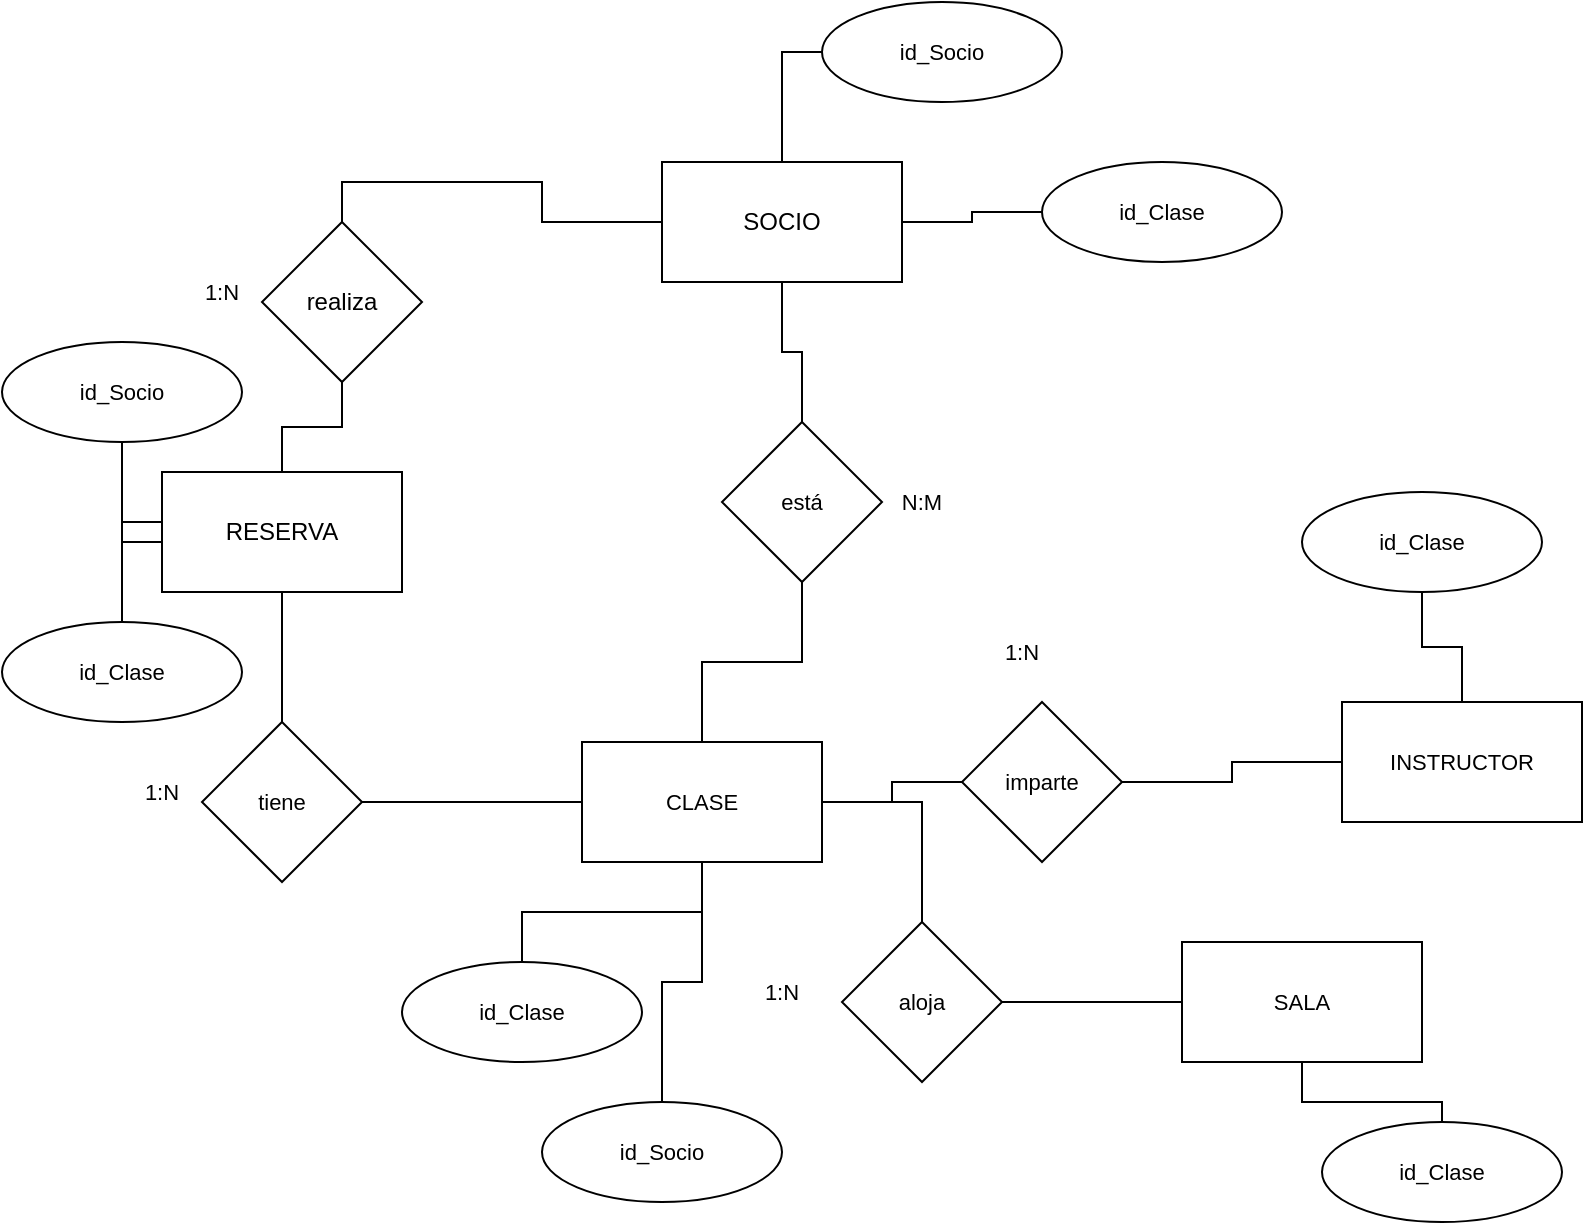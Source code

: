 <mxfile version="28.2.8">
  <diagram name="Página-1" id="XAsMJ1LM5eFohDihfwk2">
    <mxGraphModel dx="976" dy="755" grid="1" gridSize="10" guides="1" tooltips="1" connect="1" arrows="1" fold="1" page="1" pageScale="1" pageWidth="827" pageHeight="1169" math="0" shadow="0">
      <root>
        <mxCell id="0" />
        <mxCell id="1" parent="0" />
        <mxCell id="r2xLntPUADawQUwXZtfC-23" style="edgeStyle=orthogonalEdgeStyle;shape=connector;rounded=0;orthogonalLoop=1;jettySize=auto;html=1;entryX=0.5;entryY=0;entryDx=0;entryDy=0;strokeColor=default;align=center;verticalAlign=middle;fontFamily=Helvetica;fontSize=11;fontColor=default;labelBackgroundColor=default;endArrow=none;endFill=0;" edge="1" parent="1" source="r2xLntPUADawQUwXZtfC-1" target="r2xLntPUADawQUwXZtfC-22">
          <mxGeometry relative="1" as="geometry" />
        </mxCell>
        <mxCell id="r2xLntPUADawQUwXZtfC-27" style="edgeStyle=orthogonalEdgeStyle;shape=connector;rounded=0;orthogonalLoop=1;jettySize=auto;html=1;entryX=0;entryY=0.5;entryDx=0;entryDy=0;strokeColor=default;align=center;verticalAlign=middle;fontFamily=Helvetica;fontSize=11;fontColor=default;labelBackgroundColor=default;endArrow=none;endFill=0;" edge="1" parent="1" source="r2xLntPUADawQUwXZtfC-1" target="r2xLntPUADawQUwXZtfC-26">
          <mxGeometry relative="1" as="geometry" />
        </mxCell>
        <mxCell id="r2xLntPUADawQUwXZtfC-38" style="edgeStyle=orthogonalEdgeStyle;shape=connector;rounded=0;orthogonalLoop=1;jettySize=auto;html=1;strokeColor=default;align=center;verticalAlign=middle;fontFamily=Helvetica;fontSize=11;fontColor=default;labelBackgroundColor=default;endArrow=none;endFill=0;" edge="1" parent="1" source="r2xLntPUADawQUwXZtfC-1" target="r2xLntPUADawQUwXZtfC-37">
          <mxGeometry relative="1" as="geometry" />
        </mxCell>
        <mxCell id="r2xLntPUADawQUwXZtfC-1" value="SOCIO" style="whiteSpace=wrap;html=1;" vertex="1" parent="1">
          <mxGeometry x="340" y="90" width="120" height="60" as="geometry" />
        </mxCell>
        <mxCell id="r2xLntPUADawQUwXZtfC-9" style="edgeStyle=orthogonalEdgeStyle;shape=connector;rounded=0;orthogonalLoop=1;jettySize=auto;html=1;entryX=0.5;entryY=0;entryDx=0;entryDy=0;strokeColor=default;align=center;verticalAlign=middle;fontFamily=Helvetica;fontSize=11;fontColor=default;labelBackgroundColor=default;endArrow=none;endFill=0;" edge="1" parent="1" source="r2xLntPUADawQUwXZtfC-2" target="r2xLntPUADawQUwXZtfC-8">
          <mxGeometry relative="1" as="geometry" />
        </mxCell>
        <mxCell id="r2xLntPUADawQUwXZtfC-29" style="edgeStyle=orthogonalEdgeStyle;shape=connector;rounded=0;orthogonalLoop=1;jettySize=auto;html=1;strokeColor=default;align=center;verticalAlign=middle;fontFamily=Helvetica;fontSize=11;fontColor=default;labelBackgroundColor=default;endArrow=none;endFill=0;" edge="1" parent="1" source="r2xLntPUADawQUwXZtfC-2" target="r2xLntPUADawQUwXZtfC-28">
          <mxGeometry relative="1" as="geometry">
            <Array as="points">
              <mxPoint x="70" y="280" />
            </Array>
          </mxGeometry>
        </mxCell>
        <mxCell id="r2xLntPUADawQUwXZtfC-34" style="edgeStyle=orthogonalEdgeStyle;shape=connector;rounded=0;orthogonalLoop=1;jettySize=auto;html=1;strokeColor=default;align=center;verticalAlign=middle;fontFamily=Helvetica;fontSize=11;fontColor=default;labelBackgroundColor=default;endArrow=none;endFill=0;" edge="1" parent="1" source="r2xLntPUADawQUwXZtfC-2" target="r2xLntPUADawQUwXZtfC-33">
          <mxGeometry relative="1" as="geometry">
            <Array as="points">
              <mxPoint x="70" y="270" />
            </Array>
          </mxGeometry>
        </mxCell>
        <mxCell id="r2xLntPUADawQUwXZtfC-2" value="RESERVA" style="whiteSpace=wrap;html=1;" vertex="1" parent="1">
          <mxGeometry x="90" y="245" width="120" height="60" as="geometry" />
        </mxCell>
        <mxCell id="r2xLntPUADawQUwXZtfC-5" style="edgeStyle=orthogonalEdgeStyle;shape=connector;rounded=0;orthogonalLoop=1;jettySize=auto;html=1;strokeColor=default;align=center;verticalAlign=middle;fontFamily=Helvetica;fontSize=11;fontColor=default;labelBackgroundColor=default;endArrow=none;endFill=0;" edge="1" parent="1" source="r2xLntPUADawQUwXZtfC-3" target="r2xLntPUADawQUwXZtfC-2">
          <mxGeometry relative="1" as="geometry" />
        </mxCell>
        <mxCell id="r2xLntPUADawQUwXZtfC-3" value="realiza" style="rhombus;whiteSpace=wrap;html=1;" vertex="1" parent="1">
          <mxGeometry x="140" y="120" width="80" height="80" as="geometry" />
        </mxCell>
        <mxCell id="r2xLntPUADawQUwXZtfC-4" style="edgeStyle=orthogonalEdgeStyle;rounded=0;orthogonalLoop=1;jettySize=auto;html=1;endArrow=none;endFill=0;entryX=0.5;entryY=0;entryDx=0;entryDy=0;" edge="1" parent="1" source="r2xLntPUADawQUwXZtfC-1" target="r2xLntPUADawQUwXZtfC-3">
          <mxGeometry relative="1" as="geometry">
            <mxPoint x="180" y="120" as="targetPoint" />
          </mxGeometry>
        </mxCell>
        <mxCell id="r2xLntPUADawQUwXZtfC-6" value="1:N" style="text;html=1;whiteSpace=wrap;strokeColor=none;fillColor=none;align=center;verticalAlign=middle;rounded=0;fontFamily=Helvetica;fontSize=11;fontColor=default;labelBackgroundColor=default;" vertex="1" parent="1">
          <mxGeometry x="90" y="140" width="60" height="30" as="geometry" />
        </mxCell>
        <mxCell id="r2xLntPUADawQUwXZtfC-14" style="edgeStyle=orthogonalEdgeStyle;shape=connector;rounded=0;orthogonalLoop=1;jettySize=auto;html=1;entryX=0;entryY=0.5;entryDx=0;entryDy=0;strokeColor=default;align=center;verticalAlign=middle;fontFamily=Helvetica;fontSize=11;fontColor=default;labelBackgroundColor=default;endArrow=none;endFill=0;" edge="1" parent="1" source="r2xLntPUADawQUwXZtfC-7" target="r2xLntPUADawQUwXZtfC-13">
          <mxGeometry relative="1" as="geometry" />
        </mxCell>
        <mxCell id="r2xLntPUADawQUwXZtfC-19" style="edgeStyle=orthogonalEdgeStyle;shape=connector;rounded=0;orthogonalLoop=1;jettySize=auto;html=1;strokeColor=default;align=center;verticalAlign=middle;fontFamily=Helvetica;fontSize=11;fontColor=default;labelBackgroundColor=default;endArrow=none;endFill=0;" edge="1" parent="1" source="r2xLntPUADawQUwXZtfC-7" target="r2xLntPUADawQUwXZtfC-18">
          <mxGeometry relative="1" as="geometry" />
        </mxCell>
        <mxCell id="r2xLntPUADawQUwXZtfC-32" style="edgeStyle=orthogonalEdgeStyle;shape=connector;rounded=0;orthogonalLoop=1;jettySize=auto;html=1;entryX=0.5;entryY=0;entryDx=0;entryDy=0;strokeColor=default;align=center;verticalAlign=middle;fontFamily=Helvetica;fontSize=11;fontColor=default;labelBackgroundColor=default;endArrow=none;endFill=0;" edge="1" parent="1" source="r2xLntPUADawQUwXZtfC-7" target="r2xLntPUADawQUwXZtfC-30">
          <mxGeometry relative="1" as="geometry" />
        </mxCell>
        <mxCell id="r2xLntPUADawQUwXZtfC-36" style="edgeStyle=orthogonalEdgeStyle;shape=connector;rounded=0;orthogonalLoop=1;jettySize=auto;html=1;strokeColor=default;align=center;verticalAlign=middle;fontFamily=Helvetica;fontSize=11;fontColor=default;labelBackgroundColor=default;endArrow=none;endFill=0;" edge="1" parent="1" source="r2xLntPUADawQUwXZtfC-7" target="r2xLntPUADawQUwXZtfC-35">
          <mxGeometry relative="1" as="geometry" />
        </mxCell>
        <mxCell id="r2xLntPUADawQUwXZtfC-7" value="CLASE" style="whiteSpace=wrap;html=1;fontFamily=Helvetica;fontSize=11;fontColor=default;labelBackgroundColor=default;" vertex="1" parent="1">
          <mxGeometry x="300" y="380" width="120" height="60" as="geometry" />
        </mxCell>
        <mxCell id="r2xLntPUADawQUwXZtfC-10" style="edgeStyle=orthogonalEdgeStyle;shape=connector;rounded=0;orthogonalLoop=1;jettySize=auto;html=1;strokeColor=default;align=center;verticalAlign=middle;fontFamily=Helvetica;fontSize=11;fontColor=default;labelBackgroundColor=default;endArrow=none;endFill=0;" edge="1" parent="1" source="r2xLntPUADawQUwXZtfC-8" target="r2xLntPUADawQUwXZtfC-7">
          <mxGeometry relative="1" as="geometry" />
        </mxCell>
        <mxCell id="r2xLntPUADawQUwXZtfC-8" value="tiene" style="rhombus;whiteSpace=wrap;html=1;fontFamily=Helvetica;fontSize=11;fontColor=default;labelBackgroundColor=default;" vertex="1" parent="1">
          <mxGeometry x="110" y="370" width="80" height="80" as="geometry" />
        </mxCell>
        <mxCell id="r2xLntPUADawQUwXZtfC-11" value="1:N" style="text;html=1;whiteSpace=wrap;strokeColor=none;fillColor=none;align=center;verticalAlign=middle;rounded=0;fontFamily=Helvetica;fontSize=11;fontColor=default;labelBackgroundColor=default;" vertex="1" parent="1">
          <mxGeometry x="60" y="390" width="60" height="30" as="geometry" />
        </mxCell>
        <mxCell id="r2xLntPUADawQUwXZtfC-40" style="edgeStyle=orthogonalEdgeStyle;shape=connector;rounded=0;orthogonalLoop=1;jettySize=auto;html=1;strokeColor=default;align=center;verticalAlign=middle;fontFamily=Helvetica;fontSize=11;fontColor=default;labelBackgroundColor=default;endArrow=none;endFill=0;" edge="1" parent="1" source="r2xLntPUADawQUwXZtfC-12" target="r2xLntPUADawQUwXZtfC-39">
          <mxGeometry relative="1" as="geometry" />
        </mxCell>
        <mxCell id="r2xLntPUADawQUwXZtfC-12" value="INSTRUCTOR" style="whiteSpace=wrap;html=1;fontFamily=Helvetica;fontSize=11;fontColor=default;labelBackgroundColor=default;" vertex="1" parent="1">
          <mxGeometry x="680" y="360" width="120" height="60" as="geometry" />
        </mxCell>
        <mxCell id="r2xLntPUADawQUwXZtfC-15" style="edgeStyle=orthogonalEdgeStyle;shape=connector;rounded=0;orthogonalLoop=1;jettySize=auto;html=1;entryX=0;entryY=0.5;entryDx=0;entryDy=0;strokeColor=default;align=center;verticalAlign=middle;fontFamily=Helvetica;fontSize=11;fontColor=default;labelBackgroundColor=default;endArrow=none;endFill=0;" edge="1" parent="1" source="r2xLntPUADawQUwXZtfC-13" target="r2xLntPUADawQUwXZtfC-12">
          <mxGeometry relative="1" as="geometry" />
        </mxCell>
        <mxCell id="r2xLntPUADawQUwXZtfC-13" value="imparte" style="rhombus;whiteSpace=wrap;html=1;fontFamily=Helvetica;fontSize=11;fontColor=default;labelBackgroundColor=default;" vertex="1" parent="1">
          <mxGeometry x="490" y="360" width="80" height="80" as="geometry" />
        </mxCell>
        <mxCell id="r2xLntPUADawQUwXZtfC-16" value="1:N" style="text;html=1;whiteSpace=wrap;strokeColor=none;fillColor=none;align=center;verticalAlign=middle;rounded=0;fontFamily=Helvetica;fontSize=11;fontColor=default;labelBackgroundColor=default;" vertex="1" parent="1">
          <mxGeometry x="490" y="320" width="60" height="30" as="geometry" />
        </mxCell>
        <mxCell id="r2xLntPUADawQUwXZtfC-42" style="edgeStyle=orthogonalEdgeStyle;shape=connector;rounded=0;orthogonalLoop=1;jettySize=auto;html=1;entryX=0.5;entryY=0;entryDx=0;entryDy=0;strokeColor=default;align=center;verticalAlign=middle;fontFamily=Helvetica;fontSize=11;fontColor=default;labelBackgroundColor=default;endArrow=none;endFill=0;" edge="1" parent="1" source="r2xLntPUADawQUwXZtfC-17" target="r2xLntPUADawQUwXZtfC-41">
          <mxGeometry relative="1" as="geometry" />
        </mxCell>
        <mxCell id="r2xLntPUADawQUwXZtfC-17" value="SALA" style="whiteSpace=wrap;html=1;fontFamily=Helvetica;fontSize=11;fontColor=default;labelBackgroundColor=default;" vertex="1" parent="1">
          <mxGeometry x="600" y="480" width="120" height="60" as="geometry" />
        </mxCell>
        <mxCell id="r2xLntPUADawQUwXZtfC-20" style="edgeStyle=orthogonalEdgeStyle;shape=connector;rounded=0;orthogonalLoop=1;jettySize=auto;html=1;strokeColor=default;align=center;verticalAlign=middle;fontFamily=Helvetica;fontSize=11;fontColor=default;labelBackgroundColor=default;endArrow=none;endFill=0;" edge="1" parent="1" source="r2xLntPUADawQUwXZtfC-18" target="r2xLntPUADawQUwXZtfC-17">
          <mxGeometry relative="1" as="geometry" />
        </mxCell>
        <mxCell id="r2xLntPUADawQUwXZtfC-18" value="aloja" style="rhombus;whiteSpace=wrap;html=1;fontFamily=Helvetica;fontSize=11;fontColor=default;labelBackgroundColor=default;" vertex="1" parent="1">
          <mxGeometry x="430" y="470" width="80" height="80" as="geometry" />
        </mxCell>
        <mxCell id="r2xLntPUADawQUwXZtfC-21" value="1:N" style="text;html=1;whiteSpace=wrap;strokeColor=none;fillColor=none;align=center;verticalAlign=middle;rounded=0;fontFamily=Helvetica;fontSize=11;fontColor=default;labelBackgroundColor=default;" vertex="1" parent="1">
          <mxGeometry x="370" y="490" width="60" height="30" as="geometry" />
        </mxCell>
        <mxCell id="r2xLntPUADawQUwXZtfC-24" style="edgeStyle=orthogonalEdgeStyle;shape=connector;rounded=0;orthogonalLoop=1;jettySize=auto;html=1;strokeColor=default;align=center;verticalAlign=middle;fontFamily=Helvetica;fontSize=11;fontColor=default;labelBackgroundColor=default;endArrow=none;endFill=0;" edge="1" parent="1" source="r2xLntPUADawQUwXZtfC-22" target="r2xLntPUADawQUwXZtfC-7">
          <mxGeometry relative="1" as="geometry" />
        </mxCell>
        <mxCell id="r2xLntPUADawQUwXZtfC-22" value="está" style="rhombus;whiteSpace=wrap;html=1;fontFamily=Helvetica;fontSize=11;fontColor=default;labelBackgroundColor=default;" vertex="1" parent="1">
          <mxGeometry x="370" y="220" width="80" height="80" as="geometry" />
        </mxCell>
        <mxCell id="r2xLntPUADawQUwXZtfC-25" value="N:M" style="text;html=1;whiteSpace=wrap;strokeColor=none;fillColor=none;align=center;verticalAlign=middle;rounded=0;fontFamily=Helvetica;fontSize=11;fontColor=default;labelBackgroundColor=default;" vertex="1" parent="1">
          <mxGeometry x="440" y="245" width="60" height="30" as="geometry" />
        </mxCell>
        <mxCell id="r2xLntPUADawQUwXZtfC-26" value="id_Socio" style="ellipse;whiteSpace=wrap;html=1;fontFamily=Helvetica;fontSize=11;fontColor=default;labelBackgroundColor=default;" vertex="1" parent="1">
          <mxGeometry x="420" y="10" width="120" height="50" as="geometry" />
        </mxCell>
        <mxCell id="r2xLntPUADawQUwXZtfC-28" value="id_Socio" style="ellipse;whiteSpace=wrap;html=1;fontFamily=Helvetica;fontSize=11;fontColor=default;labelBackgroundColor=default;" vertex="1" parent="1">
          <mxGeometry x="10" y="180" width="120" height="50" as="geometry" />
        </mxCell>
        <mxCell id="r2xLntPUADawQUwXZtfC-30" value="id_Clase" style="ellipse;whiteSpace=wrap;html=1;fontFamily=Helvetica;fontSize=11;fontColor=default;labelBackgroundColor=default;" vertex="1" parent="1">
          <mxGeometry x="210" y="490" width="120" height="50" as="geometry" />
        </mxCell>
        <mxCell id="r2xLntPUADawQUwXZtfC-33" value="id_Clase" style="ellipse;whiteSpace=wrap;html=1;fontFamily=Helvetica;fontSize=11;fontColor=default;labelBackgroundColor=default;" vertex="1" parent="1">
          <mxGeometry x="10" y="320" width="120" height="50" as="geometry" />
        </mxCell>
        <mxCell id="r2xLntPUADawQUwXZtfC-35" value="id_Socio" style="ellipse;whiteSpace=wrap;html=1;fontFamily=Helvetica;fontSize=11;fontColor=default;labelBackgroundColor=default;" vertex="1" parent="1">
          <mxGeometry x="280" y="560" width="120" height="50" as="geometry" />
        </mxCell>
        <mxCell id="r2xLntPUADawQUwXZtfC-37" value="id_Clase" style="ellipse;whiteSpace=wrap;html=1;fontFamily=Helvetica;fontSize=11;fontColor=default;labelBackgroundColor=default;" vertex="1" parent="1">
          <mxGeometry x="530" y="90" width="120" height="50" as="geometry" />
        </mxCell>
        <mxCell id="r2xLntPUADawQUwXZtfC-39" value="id_Clase" style="ellipse;whiteSpace=wrap;html=1;fontFamily=Helvetica;fontSize=11;fontColor=default;labelBackgroundColor=default;" vertex="1" parent="1">
          <mxGeometry x="660" y="255" width="120" height="50" as="geometry" />
        </mxCell>
        <mxCell id="r2xLntPUADawQUwXZtfC-41" value="id_Clase" style="ellipse;whiteSpace=wrap;html=1;fontFamily=Helvetica;fontSize=11;fontColor=default;labelBackgroundColor=default;" vertex="1" parent="1">
          <mxGeometry x="670" y="570" width="120" height="50" as="geometry" />
        </mxCell>
      </root>
    </mxGraphModel>
  </diagram>
</mxfile>
